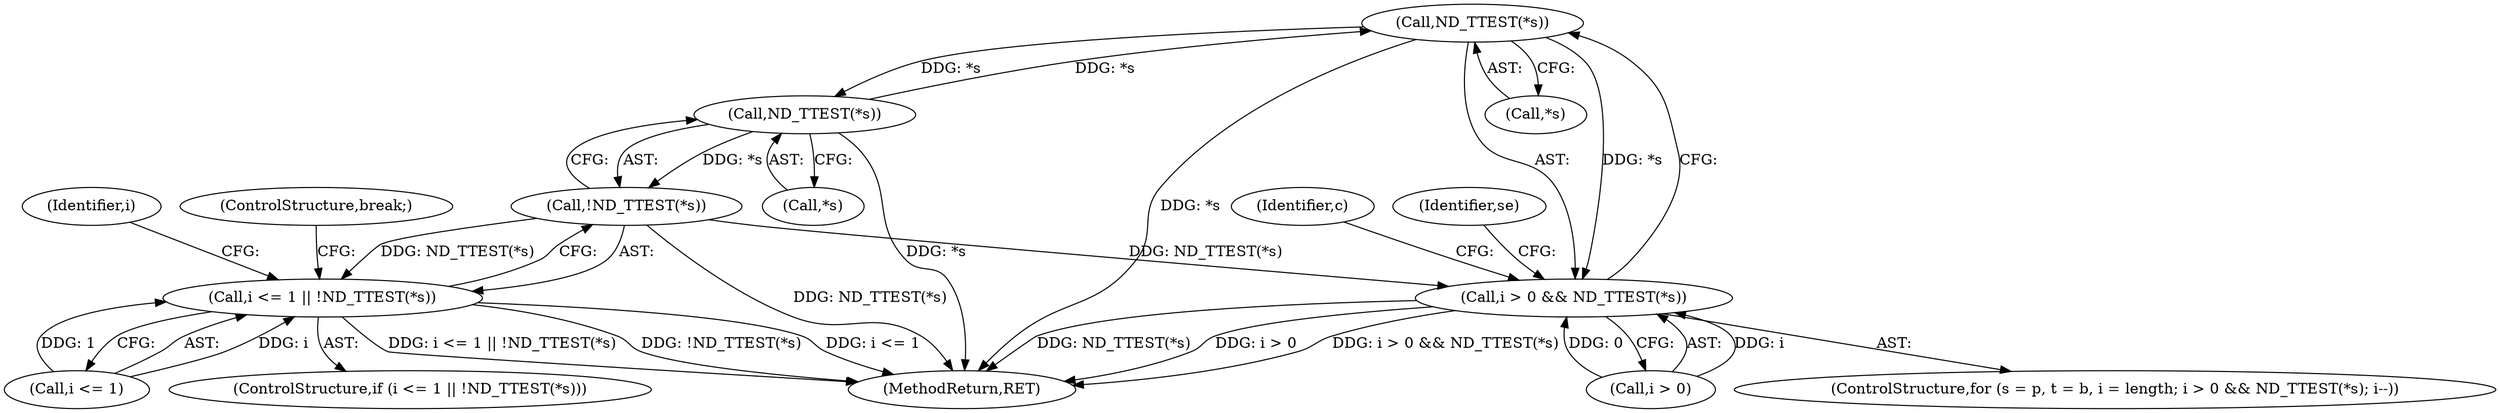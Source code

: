 digraph "0_tcpdump_0f95d441e4b5d7512cc5c326c8668a120e048eda@pointer" {
"1000152" [label="(Call,ND_TTEST(*s))"];
"1000174" [label="(Call,ND_TTEST(*s))"];
"1000152" [label="(Call,ND_TTEST(*s))"];
"1000148" [label="(Call,i > 0 && ND_TTEST(*s))"];
"1000173" [label="(Call,!ND_TTEST(*s))"];
"1000169" [label="(Call,i <= 1 || !ND_TTEST(*s))"];
"1000153" [label="(Call,*s)"];
"1000159" [label="(Identifier,c)"];
"1000177" [label="(ControlStructure,break;)"];
"1000174" [label="(Call,ND_TTEST(*s))"];
"1000169" [label="(Call,i <= 1 || !ND_TTEST(*s))"];
"1000179" [label="(Identifier,i)"];
"1000149" [label="(Call,i > 0)"];
"1000193" [label="(Identifier,se)"];
"1000148" [label="(Call,i > 0 && ND_TTEST(*s))"];
"1000152" [label="(Call,ND_TTEST(*s))"];
"1000136" [label="(ControlStructure,for (s = p, t = b, i = length; i > 0 && ND_TTEST(*s); i--))"];
"1000170" [label="(Call,i <= 1)"];
"1000168" [label="(ControlStructure,if (i <= 1 || !ND_TTEST(*s)))"];
"1000306" [label="(MethodReturn,RET)"];
"1000173" [label="(Call,!ND_TTEST(*s))"];
"1000175" [label="(Call,*s)"];
"1000152" -> "1000148"  [label="AST: "];
"1000152" -> "1000153"  [label="CFG: "];
"1000153" -> "1000152"  [label="AST: "];
"1000148" -> "1000152"  [label="CFG: "];
"1000152" -> "1000306"  [label="DDG: *s"];
"1000152" -> "1000148"  [label="DDG: *s"];
"1000174" -> "1000152"  [label="DDG: *s"];
"1000152" -> "1000174"  [label="DDG: *s"];
"1000174" -> "1000173"  [label="AST: "];
"1000174" -> "1000175"  [label="CFG: "];
"1000175" -> "1000174"  [label="AST: "];
"1000173" -> "1000174"  [label="CFG: "];
"1000174" -> "1000306"  [label="DDG: *s"];
"1000174" -> "1000173"  [label="DDG: *s"];
"1000148" -> "1000136"  [label="AST: "];
"1000148" -> "1000149"  [label="CFG: "];
"1000149" -> "1000148"  [label="AST: "];
"1000159" -> "1000148"  [label="CFG: "];
"1000193" -> "1000148"  [label="CFG: "];
"1000148" -> "1000306"  [label="DDG: ND_TTEST(*s)"];
"1000148" -> "1000306"  [label="DDG: i > 0"];
"1000148" -> "1000306"  [label="DDG: i > 0 && ND_TTEST(*s)"];
"1000149" -> "1000148"  [label="DDG: i"];
"1000149" -> "1000148"  [label="DDG: 0"];
"1000173" -> "1000148"  [label="DDG: ND_TTEST(*s)"];
"1000173" -> "1000169"  [label="AST: "];
"1000169" -> "1000173"  [label="CFG: "];
"1000173" -> "1000306"  [label="DDG: ND_TTEST(*s)"];
"1000173" -> "1000169"  [label="DDG: ND_TTEST(*s)"];
"1000169" -> "1000168"  [label="AST: "];
"1000169" -> "1000170"  [label="CFG: "];
"1000170" -> "1000169"  [label="AST: "];
"1000177" -> "1000169"  [label="CFG: "];
"1000179" -> "1000169"  [label="CFG: "];
"1000169" -> "1000306"  [label="DDG: i <= 1 || !ND_TTEST(*s)"];
"1000169" -> "1000306"  [label="DDG: !ND_TTEST(*s)"];
"1000169" -> "1000306"  [label="DDG: i <= 1"];
"1000170" -> "1000169"  [label="DDG: i"];
"1000170" -> "1000169"  [label="DDG: 1"];
}
